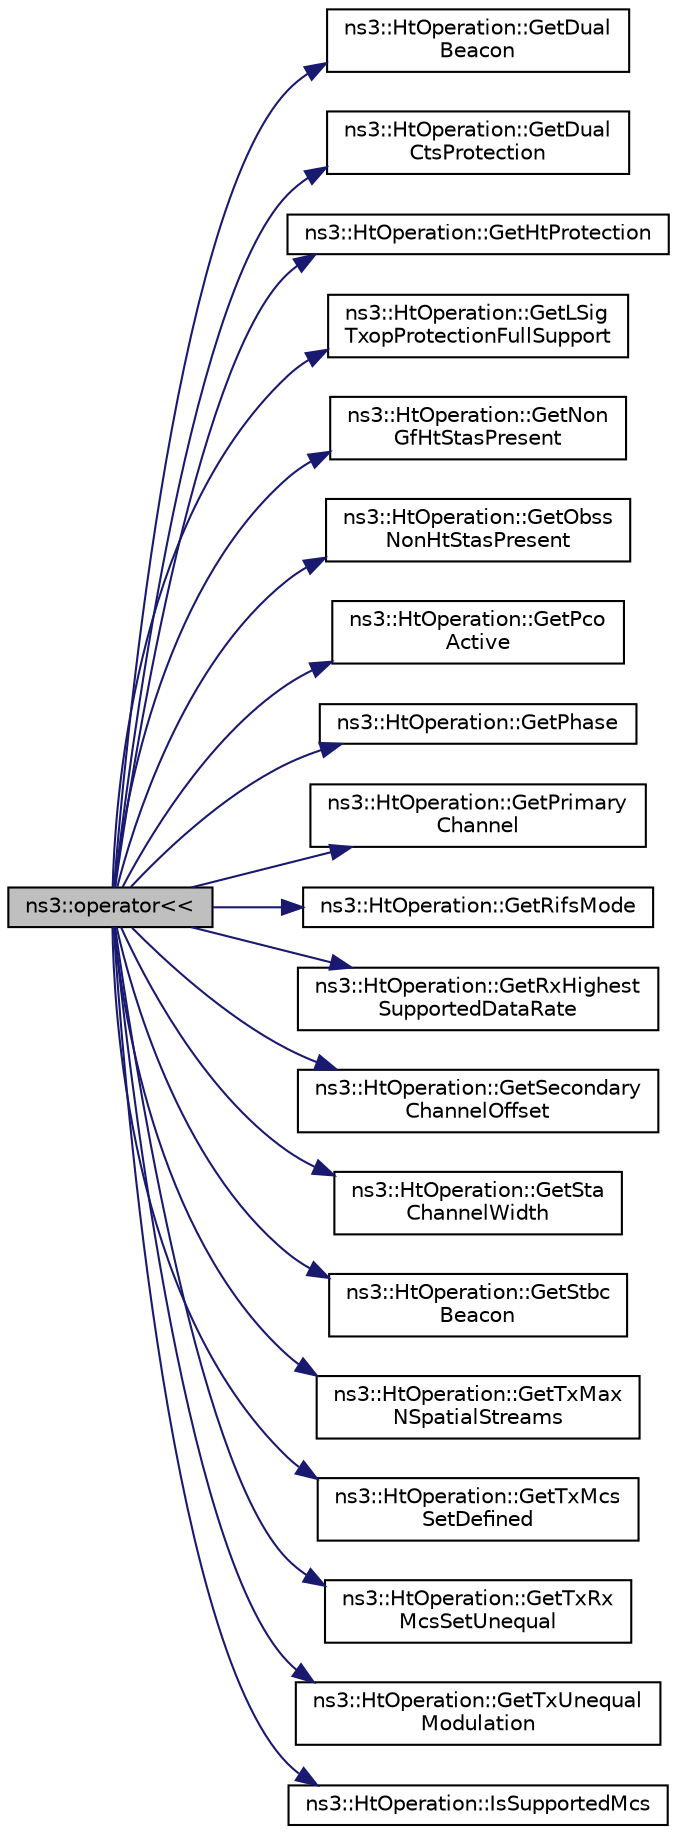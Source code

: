 digraph "ns3::operator&lt;&lt;"
{
 // LATEX_PDF_SIZE
  edge [fontname="Helvetica",fontsize="10",labelfontname="Helvetica",labelfontsize="10"];
  node [fontname="Helvetica",fontsize="10",shape=record];
  rankdir="LR";
  Node1 [label="ns3::operator\<\<",height=0.2,width=0.4,color="black", fillcolor="grey75", style="filled", fontcolor="black",tooltip="output stream output operator"];
  Node1 -> Node2 [color="midnightblue",fontsize="10",style="solid",fontname="Helvetica"];
  Node2 [label="ns3::HtOperation::GetDual\lBeacon",height=0.2,width=0.4,color="black", fillcolor="white", style="filled",URL="$classns3_1_1_ht_operation.html#a80b4b7831049a8c8972023448a8b5745",tooltip="Return dual beacon."];
  Node1 -> Node3 [color="midnightblue",fontsize="10",style="solid",fontname="Helvetica"];
  Node3 [label="ns3::HtOperation::GetDual\lCtsProtection",height=0.2,width=0.4,color="black", fillcolor="white", style="filled",URL="$classns3_1_1_ht_operation.html#a97cf38c8ec3fa92cf786a7d59fd39b58",tooltip="Return dual CTS protection."];
  Node1 -> Node4 [color="midnightblue",fontsize="10",style="solid",fontname="Helvetica"];
  Node4 [label="ns3::HtOperation::GetHtProtection",height=0.2,width=0.4,color="black", fillcolor="white", style="filled",URL="$classns3_1_1_ht_operation.html#ad2bec6676ecb94ac5c39510b77316f94",tooltip="Return the HT protection."];
  Node1 -> Node5 [color="midnightblue",fontsize="10",style="solid",fontname="Helvetica"];
  Node5 [label="ns3::HtOperation::GetLSig\lTxopProtectionFullSupport",height=0.2,width=0.4,color="black", fillcolor="white", style="filled",URL="$classns3_1_1_ht_operation.html#a61946df842f05477a68785b1639435ed",tooltip="Return LSIG TXOP protection full support."];
  Node1 -> Node6 [color="midnightblue",fontsize="10",style="solid",fontname="Helvetica"];
  Node6 [label="ns3::HtOperation::GetNon\lGfHtStasPresent",height=0.2,width=0.4,color="black", fillcolor="white", style="filled",URL="$classns3_1_1_ht_operation.html#a66ffa9defff21c746158d408171c847c",tooltip="Return the non GF HT STAs present."];
  Node1 -> Node7 [color="midnightblue",fontsize="10",style="solid",fontname="Helvetica"];
  Node7 [label="ns3::HtOperation::GetObss\lNonHtStasPresent",height=0.2,width=0.4,color="black", fillcolor="white", style="filled",URL="$classns3_1_1_ht_operation.html#abd2023d897f7f9f35de8fba6090b8b7b",tooltip="Return the OBSS non HT STAs present."];
  Node1 -> Node8 [color="midnightblue",fontsize="10",style="solid",fontname="Helvetica"];
  Node8 [label="ns3::HtOperation::GetPco\lActive",height=0.2,width=0.4,color="black", fillcolor="white", style="filled",URL="$classns3_1_1_ht_operation.html#aab9a18d28473ecebdfc8de8d57f0c101",tooltip="Return PCO active."];
  Node1 -> Node9 [color="midnightblue",fontsize="10",style="solid",fontname="Helvetica"];
  Node9 [label="ns3::HtOperation::GetPhase",height=0.2,width=0.4,color="black", fillcolor="white", style="filled",URL="$classns3_1_1_ht_operation.html#a74b03fb822afb39cf7fc516b0badb1fd",tooltip="Return phase."];
  Node1 -> Node10 [color="midnightblue",fontsize="10",style="solid",fontname="Helvetica"];
  Node10 [label="ns3::HtOperation::GetPrimary\lChannel",height=0.2,width=0.4,color="black", fillcolor="white", style="filled",URL="$classns3_1_1_ht_operation.html#ad21145109c5bad8538d4455f2ba2b0be",tooltip="Return the Primary Channel field in the HT Operation information element."];
  Node1 -> Node11 [color="midnightblue",fontsize="10",style="solid",fontname="Helvetica"];
  Node11 [label="ns3::HtOperation::GetRifsMode",height=0.2,width=0.4,color="black", fillcolor="white", style="filled",URL="$classns3_1_1_ht_operation.html#acbb21da44a7a907be25eca2783fcd76b",tooltip="Return the RIFS mode."];
  Node1 -> Node12 [color="midnightblue",fontsize="10",style="solid",fontname="Helvetica"];
  Node12 [label="ns3::HtOperation::GetRxHighest\lSupportedDataRate",height=0.2,width=0.4,color="black", fillcolor="white", style="filled",URL="$classns3_1_1_ht_operation.html#ad59ef627ae0d09e8e1008e73b23d5dfa",tooltip="Return receive highest supported data rate."];
  Node1 -> Node13 [color="midnightblue",fontsize="10",style="solid",fontname="Helvetica"];
  Node13 [label="ns3::HtOperation::GetSecondary\lChannelOffset",height=0.2,width=0.4,color="black", fillcolor="white", style="filled",URL="$classns3_1_1_ht_operation.html#aa4edf286ac9f83c156a6dfed263fbb65",tooltip="Return the secondary channel offset."];
  Node1 -> Node14 [color="midnightblue",fontsize="10",style="solid",fontname="Helvetica"];
  Node14 [label="ns3::HtOperation::GetSta\lChannelWidth",height=0.2,width=0.4,color="black", fillcolor="white", style="filled",URL="$classns3_1_1_ht_operation.html#ab9374a923ebcd795d9011f7f2f9f750e",tooltip="Return the STA channel width."];
  Node1 -> Node15 [color="midnightblue",fontsize="10",style="solid",fontname="Helvetica"];
  Node15 [label="ns3::HtOperation::GetStbc\lBeacon",height=0.2,width=0.4,color="black", fillcolor="white", style="filled",URL="$classns3_1_1_ht_operation.html#a681299412b0e1416f207483d2ddcc7bd",tooltip="Return STBC beacon."];
  Node1 -> Node16 [color="midnightblue",fontsize="10",style="solid",fontname="Helvetica"];
  Node16 [label="ns3::HtOperation::GetTxMax\lNSpatialStreams",height=0.2,width=0.4,color="black", fillcolor="white", style="filled",URL="$classns3_1_1_ht_operation.html#a3f1486193329fde9db183f5117298613",tooltip="Return transmit maximum number spatial streams."];
  Node1 -> Node17 [color="midnightblue",fontsize="10",style="solid",fontname="Helvetica"];
  Node17 [label="ns3::HtOperation::GetTxMcs\lSetDefined",height=0.2,width=0.4,color="black", fillcolor="white", style="filled",URL="$classns3_1_1_ht_operation.html#aaca240727d4a41662c4c3df37de1d817",tooltip="Return transmit MCS set defined."];
  Node1 -> Node18 [color="midnightblue",fontsize="10",style="solid",fontname="Helvetica"];
  Node18 [label="ns3::HtOperation::GetTxRx\lMcsSetUnequal",height=0.2,width=0.4,color="black", fillcolor="white", style="filled",URL="$classns3_1_1_ht_operation.html#a62982e446b5bc51d4262bae491d7762c",tooltip="Return transmit / receive MCS set unequal."];
  Node1 -> Node19 [color="midnightblue",fontsize="10",style="solid",fontname="Helvetica"];
  Node19 [label="ns3::HtOperation::GetTxUnequal\lModulation",height=0.2,width=0.4,color="black", fillcolor="white", style="filled",URL="$classns3_1_1_ht_operation.html#a9531ef8a5cf954b691886d24a8841bc5",tooltip="Return transmit unequal modulation."];
  Node1 -> Node20 [color="midnightblue",fontsize="10",style="solid",fontname="Helvetica"];
  Node20 [label="ns3::HtOperation::IsSupportedMcs",height=0.2,width=0.4,color="black", fillcolor="white", style="filled",URL="$classns3_1_1_ht_operation.html#af036aa5fdcd1cf4983adb40243466a6f",tooltip="Return MCS is supported."];
}
